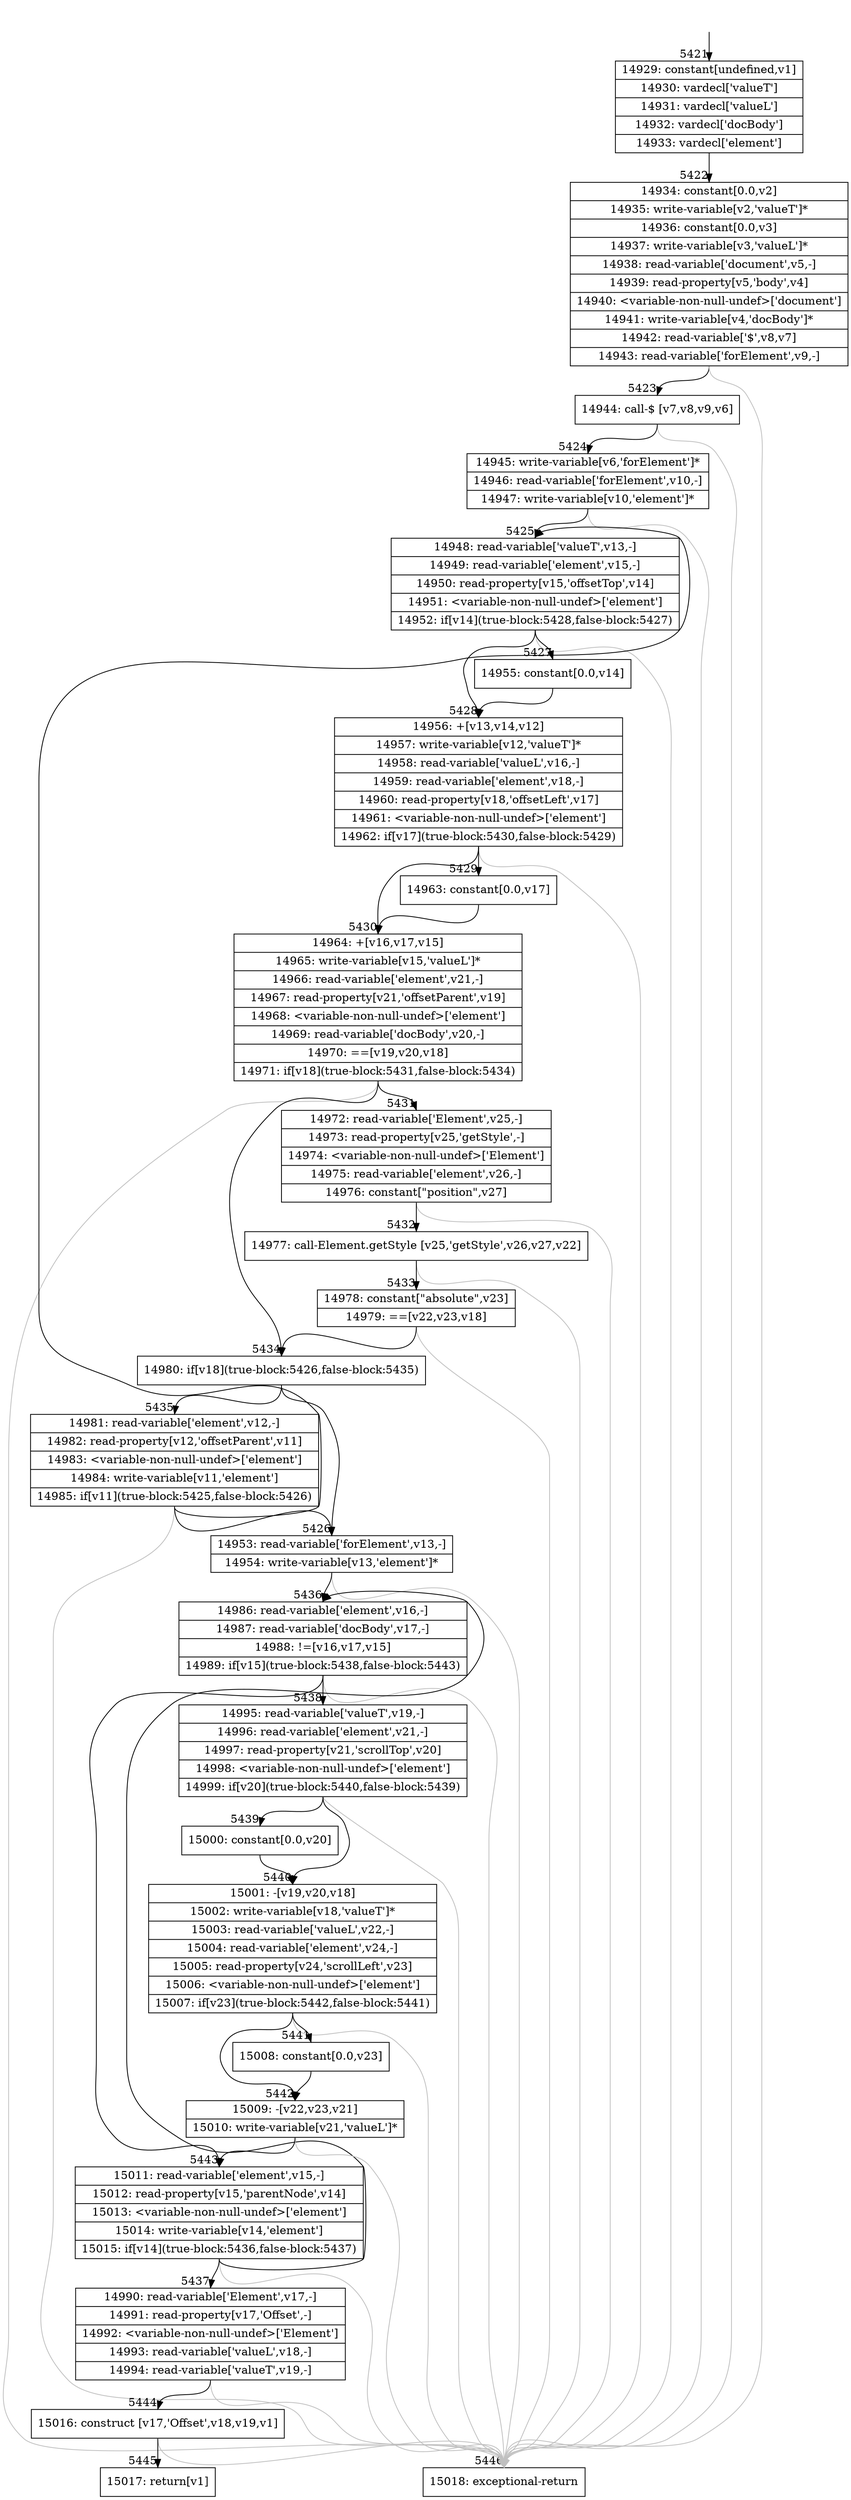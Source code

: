 digraph {
rankdir="TD"
BB_entry435[shape=none,label=""];
BB_entry435 -> BB5421 [tailport=s, headport=n, headlabel="    5421"]
BB5421 [shape=record label="{14929: constant[undefined,v1]|14930: vardecl['valueT']|14931: vardecl['valueL']|14932: vardecl['docBody']|14933: vardecl['element']}" ] 
BB5421 -> BB5422 [tailport=s, headport=n, headlabel="      5422"]
BB5422 [shape=record label="{14934: constant[0.0,v2]|14935: write-variable[v2,'valueT']*|14936: constant[0.0,v3]|14937: write-variable[v3,'valueL']*|14938: read-variable['document',v5,-]|14939: read-property[v5,'body',v4]|14940: \<variable-non-null-undef\>['document']|14941: write-variable[v4,'docBody']*|14942: read-variable['$',v8,v7]|14943: read-variable['forElement',v9,-]}" ] 
BB5422 -> BB5423 [tailport=s, headport=n, headlabel="      5423"]
BB5422 -> BB5446 [tailport=s, headport=n, color=gray, headlabel="      5446"]
BB5423 [shape=record label="{14944: call-$ [v7,v8,v9,v6]}" ] 
BB5423 -> BB5424 [tailport=s, headport=n, headlabel="      5424"]
BB5423 -> BB5446 [tailport=s, headport=n, color=gray]
BB5424 [shape=record label="{14945: write-variable[v6,'forElement']*|14946: read-variable['forElement',v10,-]|14947: write-variable[v10,'element']*}" ] 
BB5424 -> BB5425 [tailport=s, headport=n, headlabel="      5425"]
BB5424 -> BB5446 [tailport=s, headport=n, color=gray]
BB5425 [shape=record label="{14948: read-variable['valueT',v13,-]|14949: read-variable['element',v15,-]|14950: read-property[v15,'offsetTop',v14]|14951: \<variable-non-null-undef\>['element']|14952: if[v14](true-block:5428,false-block:5427)}" ] 
BB5425 -> BB5428 [tailport=s, headport=n, headlabel="      5428"]
BB5425 -> BB5427 [tailport=s, headport=n, headlabel="      5427"]
BB5425 -> BB5446 [tailport=s, headport=n, color=gray]
BB5426 [shape=record label="{14953: read-variable['forElement',v13,-]|14954: write-variable[v13,'element']*}" ] 
BB5426 -> BB5436 [tailport=s, headport=n, headlabel="      5436"]
BB5426 -> BB5446 [tailport=s, headport=n, color=gray]
BB5427 [shape=record label="{14955: constant[0.0,v14]}" ] 
BB5427 -> BB5428 [tailport=s, headport=n]
BB5428 [shape=record label="{14956: +[v13,v14,v12]|14957: write-variable[v12,'valueT']*|14958: read-variable['valueL',v16,-]|14959: read-variable['element',v18,-]|14960: read-property[v18,'offsetLeft',v17]|14961: \<variable-non-null-undef\>['element']|14962: if[v17](true-block:5430,false-block:5429)}" ] 
BB5428 -> BB5430 [tailport=s, headport=n, headlabel="      5430"]
BB5428 -> BB5429 [tailport=s, headport=n, headlabel="      5429"]
BB5428 -> BB5446 [tailport=s, headport=n, color=gray]
BB5429 [shape=record label="{14963: constant[0.0,v17]}" ] 
BB5429 -> BB5430 [tailport=s, headport=n]
BB5430 [shape=record label="{14964: +[v16,v17,v15]|14965: write-variable[v15,'valueL']*|14966: read-variable['element',v21,-]|14967: read-property[v21,'offsetParent',v19]|14968: \<variable-non-null-undef\>['element']|14969: read-variable['docBody',v20,-]|14970: ==[v19,v20,v18]|14971: if[v18](true-block:5431,false-block:5434)}" ] 
BB5430 -> BB5434 [tailport=s, headport=n, headlabel="      5434"]
BB5430 -> BB5431 [tailport=s, headport=n, headlabel="      5431"]
BB5430 -> BB5446 [tailport=s, headport=n, color=gray]
BB5431 [shape=record label="{14972: read-variable['Element',v25,-]|14973: read-property[v25,'getStyle',-]|14974: \<variable-non-null-undef\>['Element']|14975: read-variable['element',v26,-]|14976: constant[\"position\",v27]}" ] 
BB5431 -> BB5432 [tailport=s, headport=n, headlabel="      5432"]
BB5431 -> BB5446 [tailport=s, headport=n, color=gray]
BB5432 [shape=record label="{14977: call-Element.getStyle [v25,'getStyle',v26,v27,v22]}" ] 
BB5432 -> BB5433 [tailport=s, headport=n, headlabel="      5433"]
BB5432 -> BB5446 [tailport=s, headport=n, color=gray]
BB5433 [shape=record label="{14978: constant[\"absolute\",v23]|14979: ==[v22,v23,v18]}" ] 
BB5433 -> BB5434 [tailport=s, headport=n]
BB5433 -> BB5446 [tailport=s, headport=n, color=gray]
BB5434 [shape=record label="{14980: if[v18](true-block:5426,false-block:5435)}" ] 
BB5434 -> BB5426 [tailport=s, headport=n, headlabel="      5426"]
BB5434 -> BB5435 [tailport=s, headport=n, headlabel="      5435"]
BB5435 [shape=record label="{14981: read-variable['element',v12,-]|14982: read-property[v12,'offsetParent',v11]|14983: \<variable-non-null-undef\>['element']|14984: write-variable[v11,'element']|14985: if[v11](true-block:5425,false-block:5426)}" ] 
BB5435 -> BB5425 [tailport=s, headport=n]
BB5435 -> BB5426 [tailport=s, headport=n]
BB5435 -> BB5446 [tailport=s, headport=n, color=gray]
BB5436 [shape=record label="{14986: read-variable['element',v16,-]|14987: read-variable['docBody',v17,-]|14988: !=[v16,v17,v15]|14989: if[v15](true-block:5438,false-block:5443)}" ] 
BB5436 -> BB5438 [tailport=s, headport=n, headlabel="      5438"]
BB5436 -> BB5443 [tailport=s, headport=n, headlabel="      5443"]
BB5436 -> BB5446 [tailport=s, headport=n, color=gray]
BB5437 [shape=record label="{14990: read-variable['Element',v17,-]|14991: read-property[v17,'Offset',-]|14992: \<variable-non-null-undef\>['Element']|14993: read-variable['valueL',v18,-]|14994: read-variable['valueT',v19,-]}" ] 
BB5437 -> BB5444 [tailport=s, headport=n, headlabel="      5444"]
BB5437 -> BB5446 [tailport=s, headport=n, color=gray]
BB5438 [shape=record label="{14995: read-variable['valueT',v19,-]|14996: read-variable['element',v21,-]|14997: read-property[v21,'scrollTop',v20]|14998: \<variable-non-null-undef\>['element']|14999: if[v20](true-block:5440,false-block:5439)}" ] 
BB5438 -> BB5440 [tailport=s, headport=n, headlabel="      5440"]
BB5438 -> BB5439 [tailport=s, headport=n, headlabel="      5439"]
BB5438 -> BB5446 [tailport=s, headport=n, color=gray]
BB5439 [shape=record label="{15000: constant[0.0,v20]}" ] 
BB5439 -> BB5440 [tailport=s, headport=n]
BB5440 [shape=record label="{15001: -[v19,v20,v18]|15002: write-variable[v18,'valueT']*|15003: read-variable['valueL',v22,-]|15004: read-variable['element',v24,-]|15005: read-property[v24,'scrollLeft',v23]|15006: \<variable-non-null-undef\>['element']|15007: if[v23](true-block:5442,false-block:5441)}" ] 
BB5440 -> BB5442 [tailport=s, headport=n, headlabel="      5442"]
BB5440 -> BB5441 [tailport=s, headport=n, headlabel="      5441"]
BB5440 -> BB5446 [tailport=s, headport=n, color=gray]
BB5441 [shape=record label="{15008: constant[0.0,v23]}" ] 
BB5441 -> BB5442 [tailport=s, headport=n]
BB5442 [shape=record label="{15009: -[v22,v23,v21]|15010: write-variable[v21,'valueL']*}" ] 
BB5442 -> BB5443 [tailport=s, headport=n]
BB5442 -> BB5446 [tailport=s, headport=n, color=gray]
BB5443 [shape=record label="{15011: read-variable['element',v15,-]|15012: read-property[v15,'parentNode',v14]|15013: \<variable-non-null-undef\>['element']|15014: write-variable[v14,'element']|15015: if[v14](true-block:5436,false-block:5437)}" ] 
BB5443 -> BB5436 [tailport=s, headport=n]
BB5443 -> BB5437 [tailport=s, headport=n, headlabel="      5437"]
BB5443 -> BB5446 [tailport=s, headport=n, color=gray]
BB5444 [shape=record label="{15016: construct [v17,'Offset',v18,v19,v1]}" ] 
BB5444 -> BB5445 [tailport=s, headport=n, headlabel="      5445"]
BB5444 -> BB5446 [tailport=s, headport=n, color=gray]
BB5445 [shape=record label="{15017: return[v1]}" ] 
BB5446 [shape=record label="{15018: exceptional-return}" ] 
//#$~ 4138
}
